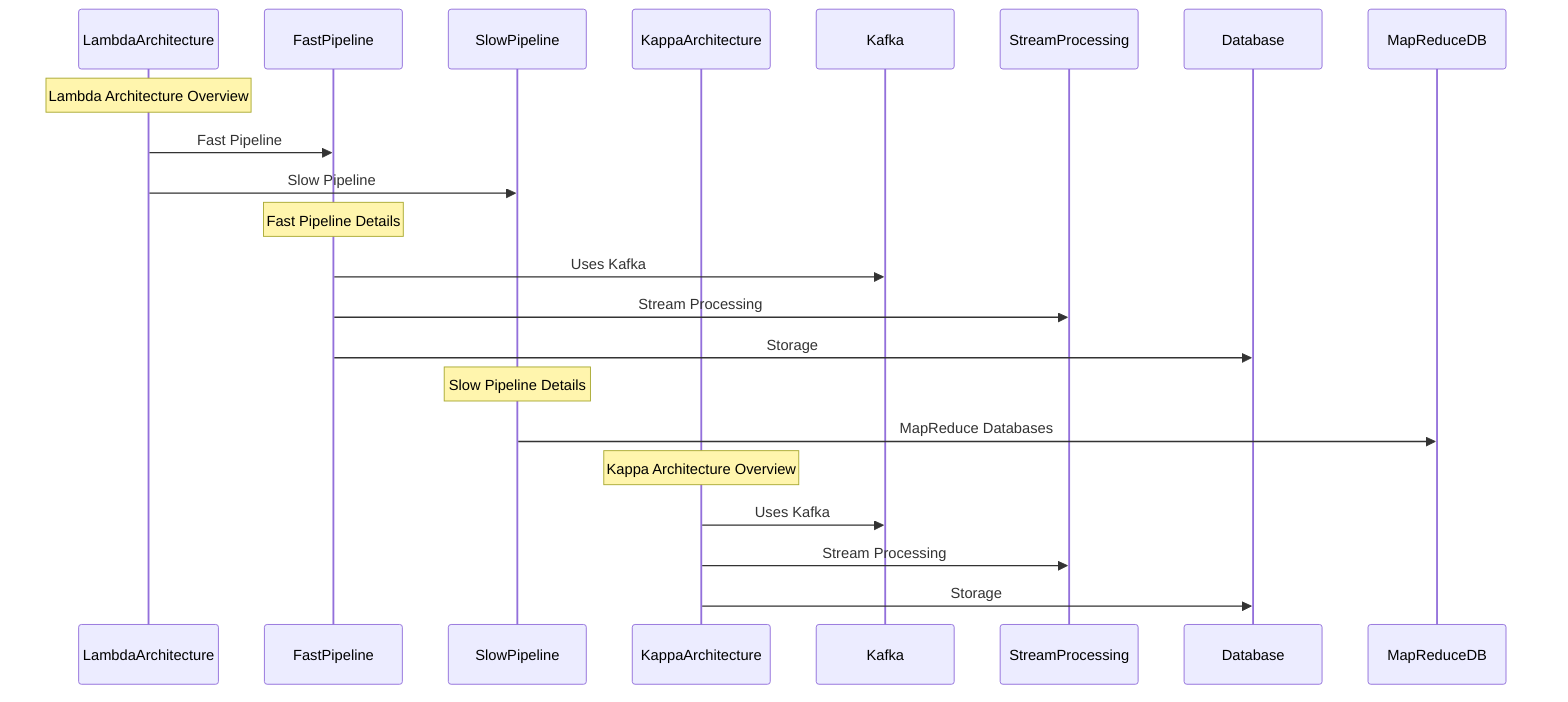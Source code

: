sequenceDiagram
    participant LambdaArchitecture
    participant FastPipeline
    participant SlowPipeline
    participant KappaArchitecture
    participant Kafka
    participant StreamProcessing
    participant Database

    Note over LambdaArchitecture: Lambda Architecture Overview

    LambdaArchitecture->>FastPipeline: Fast Pipeline
    LambdaArchitecture->>SlowPipeline: Slow Pipeline

    Note over FastPipeline: Fast Pipeline Details
    FastPipeline->>Kafka: Uses Kafka
    FastPipeline->>StreamProcessing: Stream Processing
    FastPipeline->>Database: Storage

    Note over SlowPipeline: Slow Pipeline Details
    SlowPipeline->>MapReduceDB: MapReduce Databases

    Note over KappaArchitecture: Kappa Architecture Overview
    KappaArchitecture->>Kafka: Uses Kafka
    KappaArchitecture->>StreamProcessing: Stream Processing
    KappaArchitecture->>Database: Storage